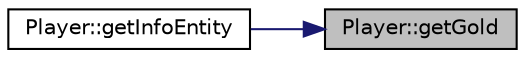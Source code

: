 digraph "Player::getGold"
{
 // INTERACTIVE_SVG=YES
 // LATEX_PDF_SIZE
  edge [fontname="Helvetica",fontsize="10",labelfontname="Helvetica",labelfontsize="10"];
  node [fontname="Helvetica",fontsize="10",shape=record];
  rankdir="RL";
  Node1 [label="Player::getGold",height=0.2,width=0.4,color="black", fillcolor="grey75", style="filled", fontcolor="black",tooltip="Gets Player's amount of Gold."];
  Node1 -> Node2 [dir="back",color="midnightblue",fontsize="10",style="solid"];
  Node2 [label="Player::getInfoEntity",height=0.2,width=0.4,color="black", fillcolor="white", style="filled",URL="$class_player.html#a8eb7206d12e28c347a785530ab1ecf71",tooltip="Writes out the Player's info to an output."];
}

